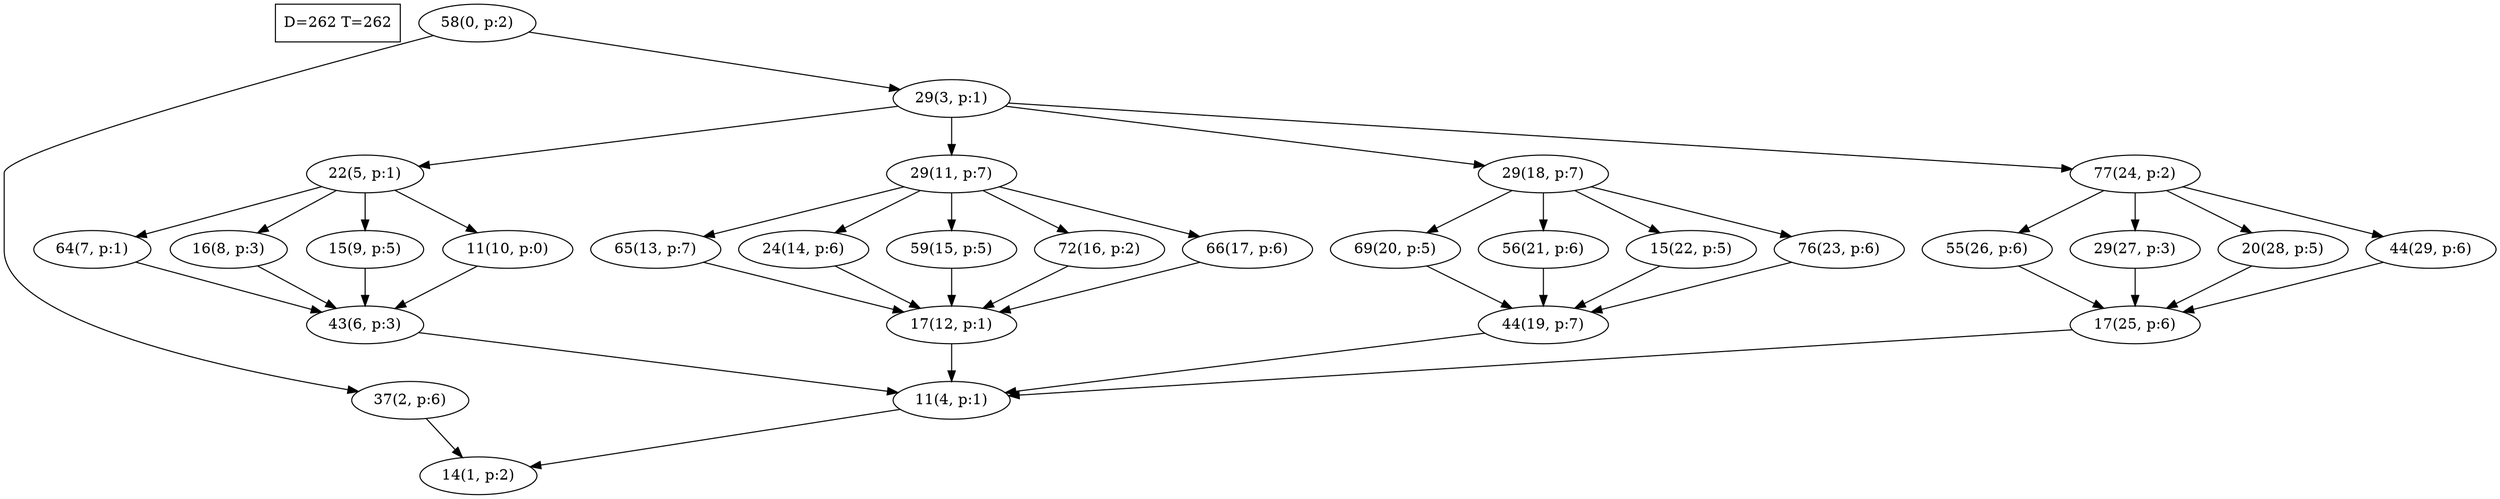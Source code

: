 digraph Task {
i [shape=box, label="D=262 T=262"]; 
0 [label="58(0, p:2)"];
1 [label="14(1, p:2)"];
2 [label="37(2, p:6)"];
3 [label="29(3, p:1)"];
4 [label="11(4, p:1)"];
5 [label="22(5, p:1)"];
6 [label="43(6, p:3)"];
7 [label="64(7, p:1)"];
8 [label="16(8, p:3)"];
9 [label="15(9, p:5)"];
10 [label="11(10, p:0)"];
11 [label="29(11, p:7)"];
12 [label="17(12, p:1)"];
13 [label="65(13, p:7)"];
14 [label="24(14, p:6)"];
15 [label="59(15, p:5)"];
16 [label="72(16, p:2)"];
17 [label="66(17, p:6)"];
18 [label="29(18, p:7)"];
19 [label="44(19, p:7)"];
20 [label="69(20, p:5)"];
21 [label="56(21, p:6)"];
22 [label="15(22, p:5)"];
23 [label="76(23, p:6)"];
24 [label="77(24, p:2)"];
25 [label="17(25, p:6)"];
26 [label="55(26, p:6)"];
27 [label="29(27, p:3)"];
28 [label="20(28, p:5)"];
29 [label="44(29, p:6)"];
0 -> 2;
0 -> 3;
2 -> 1;
3 -> 5;
3 -> 11;
3 -> 18;
3 -> 24;
4 -> 1;
5 -> 7;
5 -> 8;
5 -> 9;
5 -> 10;
6 -> 4;
7 -> 6;
8 -> 6;
9 -> 6;
10 -> 6;
11 -> 13;
11 -> 14;
11 -> 15;
11 -> 16;
11 -> 17;
12 -> 4;
13 -> 12;
14 -> 12;
15 -> 12;
16 -> 12;
17 -> 12;
18 -> 20;
18 -> 21;
18 -> 22;
18 -> 23;
19 -> 4;
20 -> 19;
21 -> 19;
22 -> 19;
23 -> 19;
24 -> 26;
24 -> 27;
24 -> 28;
24 -> 29;
25 -> 4;
26 -> 25;
27 -> 25;
28 -> 25;
29 -> 25;
}